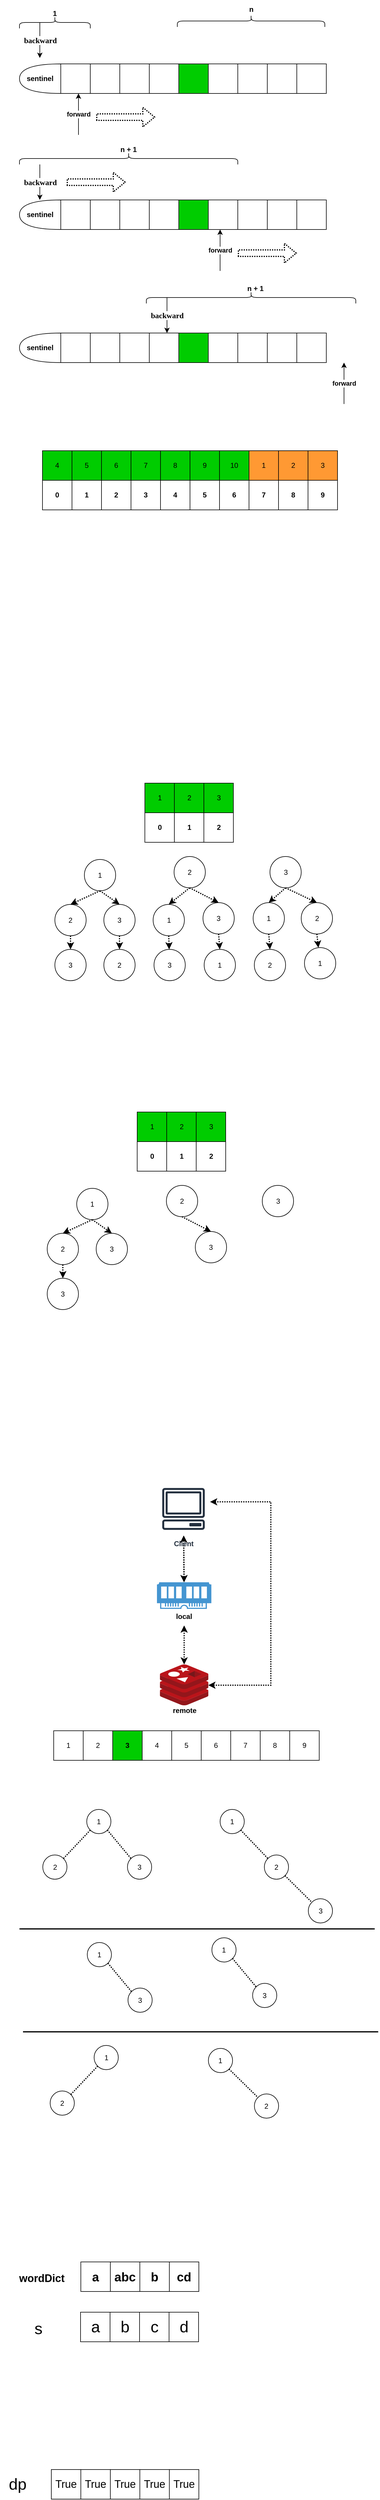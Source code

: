 <mxfile version="20.0.1" type="github">
  <diagram id="Dr74Nfa-2rwZNSHrZAWI" name="第 1 页">
    <mxGraphModel dx="1122" dy="1751" grid="0" gridSize="10" guides="1" tooltips="1" connect="1" arrows="1" fold="1" page="1" pageScale="1" pageWidth="827" pageHeight="1169" math="0" shadow="0">
      <root>
        <mxCell id="0" />
        <mxCell id="1" parent="0" />
        <mxCell id="zb1QjtV-zfv-W0wiVC0V-11" value="" style="group;fillColor=#00CC00;" vertex="1" connectable="0" parent="1">
          <mxGeometry x="150" y="465" width="450" height="50" as="geometry" />
        </mxCell>
        <mxCell id="zb1QjtV-zfv-W0wiVC0V-2" value="" style="whiteSpace=wrap;html=1;aspect=fixed;" vertex="1" parent="zb1QjtV-zfv-W0wiVC0V-11">
          <mxGeometry width="50" height="50" as="geometry" />
        </mxCell>
        <mxCell id="zb1QjtV-zfv-W0wiVC0V-3" value="" style="whiteSpace=wrap;html=1;aspect=fixed;" vertex="1" parent="zb1QjtV-zfv-W0wiVC0V-11">
          <mxGeometry x="50" width="50" height="50" as="geometry" />
        </mxCell>
        <mxCell id="zb1QjtV-zfv-W0wiVC0V-4" value="" style="whiteSpace=wrap;html=1;aspect=fixed;" vertex="1" parent="zb1QjtV-zfv-W0wiVC0V-11">
          <mxGeometry x="100" width="50" height="50" as="geometry" />
        </mxCell>
        <mxCell id="zb1QjtV-zfv-W0wiVC0V-5" value="" style="whiteSpace=wrap;html=1;aspect=fixed;" vertex="1" parent="zb1QjtV-zfv-W0wiVC0V-11">
          <mxGeometry x="150" width="50" height="50" as="geometry" />
        </mxCell>
        <mxCell id="zb1QjtV-zfv-W0wiVC0V-6" value="" style="whiteSpace=wrap;html=1;aspect=fixed;fillColor=#00CC00;" vertex="1" parent="zb1QjtV-zfv-W0wiVC0V-11">
          <mxGeometry x="200" width="50" height="50" as="geometry" />
        </mxCell>
        <mxCell id="zb1QjtV-zfv-W0wiVC0V-7" value="" style="whiteSpace=wrap;html=1;aspect=fixed;" vertex="1" parent="zb1QjtV-zfv-W0wiVC0V-11">
          <mxGeometry x="250" width="50" height="50" as="geometry" />
        </mxCell>
        <mxCell id="zb1QjtV-zfv-W0wiVC0V-8" value="" style="whiteSpace=wrap;html=1;aspect=fixed;" vertex="1" parent="zb1QjtV-zfv-W0wiVC0V-11">
          <mxGeometry x="300" width="50" height="50" as="geometry" />
        </mxCell>
        <mxCell id="zb1QjtV-zfv-W0wiVC0V-9" value="" style="whiteSpace=wrap;html=1;aspect=fixed;" vertex="1" parent="zb1QjtV-zfv-W0wiVC0V-11">
          <mxGeometry x="350" width="50" height="50" as="geometry" />
        </mxCell>
        <mxCell id="zb1QjtV-zfv-W0wiVC0V-10" value="" style="whiteSpace=wrap;html=1;aspect=fixed;" vertex="1" parent="zb1QjtV-zfv-W0wiVC0V-11">
          <mxGeometry x="400" width="50" height="50" as="geometry" />
        </mxCell>
        <mxCell id="zb1QjtV-zfv-W0wiVC0V-12" value="&lt;span style=&quot;&quot;&gt;sentinel&lt;/span&gt;" style="shape=or;whiteSpace=wrap;html=1;direction=west;fontStyle=1" vertex="1" parent="1">
          <mxGeometry x="80" y="465" width="70" height="50" as="geometry" />
        </mxCell>
        <mxCell id="zb1QjtV-zfv-W0wiVC0V-13" value="&lt;span style=&quot;font-family: &amp;quot;Microsoft YaHei&amp;quot;; font-size: 13px; text-align: start;&quot;&gt;backward&lt;/span&gt;" style="endArrow=classic;html=1;rounded=0;fontStyle=1" edge="1" parent="1">
          <mxGeometry width="50" height="50" relative="1" as="geometry">
            <mxPoint x="330" y="405" as="sourcePoint" />
            <mxPoint x="330" y="465" as="targetPoint" />
          </mxGeometry>
        </mxCell>
        <mxCell id="zb1QjtV-zfv-W0wiVC0V-14" value="forward" style="endArrow=classic;html=1;rounded=0;fontStyle=1" edge="1" parent="1">
          <mxGeometry width="50" height="50" relative="1" as="geometry">
            <mxPoint x="630" y="585" as="sourcePoint" />
            <mxPoint x="630" y="515" as="targetPoint" />
            <Array as="points">
              <mxPoint x="630" y="545" />
            </Array>
          </mxGeometry>
        </mxCell>
        <mxCell id="zb1QjtV-zfv-W0wiVC0V-16" value="" style="group;fillColor=#00CC00;" vertex="1" connectable="0" parent="1">
          <mxGeometry x="150" y="10" width="450" height="50" as="geometry" />
        </mxCell>
        <mxCell id="zb1QjtV-zfv-W0wiVC0V-17" value="" style="whiteSpace=wrap;html=1;aspect=fixed;" vertex="1" parent="zb1QjtV-zfv-W0wiVC0V-16">
          <mxGeometry width="50" height="50" as="geometry" />
        </mxCell>
        <mxCell id="zb1QjtV-zfv-W0wiVC0V-18" value="" style="whiteSpace=wrap;html=1;aspect=fixed;" vertex="1" parent="zb1QjtV-zfv-W0wiVC0V-16">
          <mxGeometry x="50" width="50" height="50" as="geometry" />
        </mxCell>
        <mxCell id="zb1QjtV-zfv-W0wiVC0V-19" value="" style="whiteSpace=wrap;html=1;aspect=fixed;" vertex="1" parent="zb1QjtV-zfv-W0wiVC0V-16">
          <mxGeometry x="100" width="50" height="50" as="geometry" />
        </mxCell>
        <mxCell id="zb1QjtV-zfv-W0wiVC0V-20" value="" style="whiteSpace=wrap;html=1;aspect=fixed;" vertex="1" parent="zb1QjtV-zfv-W0wiVC0V-16">
          <mxGeometry x="150" width="50" height="50" as="geometry" />
        </mxCell>
        <mxCell id="zb1QjtV-zfv-W0wiVC0V-21" value="" style="whiteSpace=wrap;html=1;aspect=fixed;fillColor=#00CC00;" vertex="1" parent="zb1QjtV-zfv-W0wiVC0V-16">
          <mxGeometry x="200" width="50" height="50" as="geometry" />
        </mxCell>
        <mxCell id="zb1QjtV-zfv-W0wiVC0V-22" value="" style="whiteSpace=wrap;html=1;aspect=fixed;" vertex="1" parent="zb1QjtV-zfv-W0wiVC0V-16">
          <mxGeometry x="250" width="50" height="50" as="geometry" />
        </mxCell>
        <mxCell id="zb1QjtV-zfv-W0wiVC0V-23" value="" style="whiteSpace=wrap;html=1;aspect=fixed;" vertex="1" parent="zb1QjtV-zfv-W0wiVC0V-16">
          <mxGeometry x="300" width="50" height="50" as="geometry" />
        </mxCell>
        <mxCell id="zb1QjtV-zfv-W0wiVC0V-24" value="" style="whiteSpace=wrap;html=1;aspect=fixed;" vertex="1" parent="zb1QjtV-zfv-W0wiVC0V-16">
          <mxGeometry x="350" width="50" height="50" as="geometry" />
        </mxCell>
        <mxCell id="zb1QjtV-zfv-W0wiVC0V-25" value="" style="whiteSpace=wrap;html=1;aspect=fixed;" vertex="1" parent="zb1QjtV-zfv-W0wiVC0V-16">
          <mxGeometry x="400" width="50" height="50" as="geometry" />
        </mxCell>
        <mxCell id="zb1QjtV-zfv-W0wiVC0V-26" value="sentinel" style="shape=or;whiteSpace=wrap;html=1;direction=west;fontStyle=1" vertex="1" parent="1">
          <mxGeometry x="80" y="10" width="70" height="50" as="geometry" />
        </mxCell>
        <mxCell id="zb1QjtV-zfv-W0wiVC0V-27" value="&lt;span style=&quot;font-family: &amp;quot;Microsoft YaHei&amp;quot;; font-size: 13px; text-align: start;&quot;&gt;backward&lt;/span&gt;" style="endArrow=classic;html=1;rounded=0;fontStyle=1" edge="1" parent="1">
          <mxGeometry width="50" height="50" relative="1" as="geometry">
            <mxPoint x="114.5" y="-60" as="sourcePoint" />
            <mxPoint x="114.5" as="targetPoint" />
          </mxGeometry>
        </mxCell>
        <mxCell id="zb1QjtV-zfv-W0wiVC0V-28" value="forward" style="endArrow=classic;html=1;rounded=0;fontStyle=1" edge="1" parent="1">
          <mxGeometry width="50" height="50" relative="1" as="geometry">
            <mxPoint x="180" y="130" as="sourcePoint" />
            <mxPoint x="180" y="60" as="targetPoint" />
            <Array as="points">
              <mxPoint x="180" y="90" />
            </Array>
          </mxGeometry>
        </mxCell>
        <mxCell id="zb1QjtV-zfv-W0wiVC0V-29" value="" style="group;fillColor=#00CC00;" vertex="1" connectable="0" parent="1">
          <mxGeometry x="150" y="240" width="450" height="50" as="geometry" />
        </mxCell>
        <mxCell id="zb1QjtV-zfv-W0wiVC0V-30" value="" style="whiteSpace=wrap;html=1;aspect=fixed;" vertex="1" parent="zb1QjtV-zfv-W0wiVC0V-29">
          <mxGeometry width="50" height="50" as="geometry" />
        </mxCell>
        <mxCell id="zb1QjtV-zfv-W0wiVC0V-31" value="" style="whiteSpace=wrap;html=1;aspect=fixed;" vertex="1" parent="zb1QjtV-zfv-W0wiVC0V-29">
          <mxGeometry x="50" width="50" height="50" as="geometry" />
        </mxCell>
        <mxCell id="zb1QjtV-zfv-W0wiVC0V-32" value="" style="whiteSpace=wrap;html=1;aspect=fixed;" vertex="1" parent="zb1QjtV-zfv-W0wiVC0V-29">
          <mxGeometry x="100" width="50" height="50" as="geometry" />
        </mxCell>
        <mxCell id="zb1QjtV-zfv-W0wiVC0V-33" value="" style="whiteSpace=wrap;html=1;aspect=fixed;" vertex="1" parent="zb1QjtV-zfv-W0wiVC0V-29">
          <mxGeometry x="150" width="50" height="50" as="geometry" />
        </mxCell>
        <mxCell id="zb1QjtV-zfv-W0wiVC0V-34" value="" style="whiteSpace=wrap;html=1;aspect=fixed;fillColor=#00CC00;" vertex="1" parent="zb1QjtV-zfv-W0wiVC0V-29">
          <mxGeometry x="200" width="50" height="50" as="geometry" />
        </mxCell>
        <mxCell id="zb1QjtV-zfv-W0wiVC0V-35" value="" style="whiteSpace=wrap;html=1;aspect=fixed;" vertex="1" parent="zb1QjtV-zfv-W0wiVC0V-29">
          <mxGeometry x="250" width="50" height="50" as="geometry" />
        </mxCell>
        <mxCell id="zb1QjtV-zfv-W0wiVC0V-36" value="" style="whiteSpace=wrap;html=1;aspect=fixed;" vertex="1" parent="zb1QjtV-zfv-W0wiVC0V-29">
          <mxGeometry x="300" width="50" height="50" as="geometry" />
        </mxCell>
        <mxCell id="zb1QjtV-zfv-W0wiVC0V-37" value="" style="whiteSpace=wrap;html=1;aspect=fixed;" vertex="1" parent="zb1QjtV-zfv-W0wiVC0V-29">
          <mxGeometry x="350" width="50" height="50" as="geometry" />
        </mxCell>
        <mxCell id="zb1QjtV-zfv-W0wiVC0V-38" value="" style="whiteSpace=wrap;html=1;aspect=fixed;" vertex="1" parent="zb1QjtV-zfv-W0wiVC0V-29">
          <mxGeometry x="400" width="50" height="50" as="geometry" />
        </mxCell>
        <mxCell id="zb1QjtV-zfv-W0wiVC0V-39" value="&lt;span style=&quot;&quot;&gt;sentinel&lt;/span&gt;" style="shape=or;whiteSpace=wrap;html=1;direction=west;fontStyle=1" vertex="1" parent="1">
          <mxGeometry x="80" y="240" width="70" height="50" as="geometry" />
        </mxCell>
        <mxCell id="zb1QjtV-zfv-W0wiVC0V-40" value="&lt;span style=&quot;font-family: &amp;quot;Microsoft YaHei&amp;quot;; font-size: 13px; text-align: start;&quot;&gt;backward&lt;/span&gt;" style="endArrow=classic;html=1;rounded=0;fontStyle=1" edge="1" parent="1">
          <mxGeometry width="50" height="50" relative="1" as="geometry">
            <mxPoint x="114.5" y="180" as="sourcePoint" />
            <mxPoint x="114.5" y="240" as="targetPoint" />
          </mxGeometry>
        </mxCell>
        <mxCell id="zb1QjtV-zfv-W0wiVC0V-41" value="forward" style="endArrow=classic;html=1;rounded=0;fontStyle=1" edge="1" parent="1">
          <mxGeometry width="50" height="50" relative="1" as="geometry">
            <mxPoint x="420" y="360" as="sourcePoint" />
            <mxPoint x="420" y="290" as="targetPoint" />
            <Array as="points">
              <mxPoint x="420" y="320" />
            </Array>
          </mxGeometry>
        </mxCell>
        <mxCell id="zb1QjtV-zfv-W0wiVC0V-42" value="" style="shape=curlyBracket;whiteSpace=wrap;html=1;rounded=1;fillColor=#00CC00;direction=south;" vertex="1" parent="1">
          <mxGeometry x="80" y="160" width="370" height="20" as="geometry" />
        </mxCell>
        <mxCell id="zb1QjtV-zfv-W0wiVC0V-43" value="n + 1" style="text;html=1;strokeColor=none;fillColor=none;align=center;verticalAlign=middle;whiteSpace=wrap;rounded=0;fontStyle=1" vertex="1" parent="1">
          <mxGeometry x="235" y="140" width="60" height="30" as="geometry" />
        </mxCell>
        <mxCell id="zb1QjtV-zfv-W0wiVC0V-44" value="" style="shape=curlyBracket;whiteSpace=wrap;html=1;rounded=1;fillColor=#00CC00;direction=south;" vertex="1" parent="1">
          <mxGeometry x="80" y="-70" width="120" height="20" as="geometry" />
        </mxCell>
        <mxCell id="zb1QjtV-zfv-W0wiVC0V-45" value="1" style="text;html=1;strokeColor=none;fillColor=none;align=center;verticalAlign=middle;whiteSpace=wrap;rounded=0;fontStyle=1" vertex="1" parent="1">
          <mxGeometry x="110" y="-90" width="60" height="30" as="geometry" />
        </mxCell>
        <mxCell id="zb1QjtV-zfv-W0wiVC0V-46" value="" style="shape=curlyBracket;whiteSpace=wrap;html=1;rounded=1;fillColor=#00CC00;direction=south;" vertex="1" parent="1">
          <mxGeometry x="347.5" y="-72.5" width="250" height="20" as="geometry" />
        </mxCell>
        <mxCell id="zb1QjtV-zfv-W0wiVC0V-47" value="n" style="text;html=1;strokeColor=none;fillColor=none;align=center;verticalAlign=middle;whiteSpace=wrap;rounded=0;fontStyle=1" vertex="1" parent="1">
          <mxGeometry x="442.5" y="-97.5" width="60" height="30" as="geometry" />
        </mxCell>
        <mxCell id="zb1QjtV-zfv-W0wiVC0V-48" value="" style="shape=curlyBracket;whiteSpace=wrap;html=1;rounded=1;fillColor=#00CC00;direction=south;" vertex="1" parent="1">
          <mxGeometry x="295" y="395" width="355" height="20" as="geometry" />
        </mxCell>
        <mxCell id="zb1QjtV-zfv-W0wiVC0V-49" value="n + 1" style="text;html=1;strokeColor=none;fillColor=none;align=center;verticalAlign=middle;whiteSpace=wrap;rounded=0;fontStyle=1" vertex="1" parent="1">
          <mxGeometry x="450" y="375" width="60" height="30" as="geometry" />
        </mxCell>
        <mxCell id="zb1QjtV-zfv-W0wiVC0V-53" value="" style="shape=flexArrow;endArrow=classic;html=1;rounded=0;dashed=1;dashPattern=1 1;fontStyle=1;strokeWidth=2;" edge="1" parent="1">
          <mxGeometry width="50" height="50" relative="1" as="geometry">
            <mxPoint x="210" y="100" as="sourcePoint" />
            <mxPoint x="310" y="100" as="targetPoint" />
          </mxGeometry>
        </mxCell>
        <mxCell id="zb1QjtV-zfv-W0wiVC0V-54" value="" style="shape=flexArrow;endArrow=classic;html=1;rounded=0;dashed=1;dashPattern=1 1;fontStyle=1;strokeWidth=2;" edge="1" parent="1">
          <mxGeometry width="50" height="50" relative="1" as="geometry">
            <mxPoint x="450" y="330" as="sourcePoint" />
            <mxPoint x="550" y="330" as="targetPoint" />
          </mxGeometry>
        </mxCell>
        <mxCell id="zb1QjtV-zfv-W0wiVC0V-55" value="" style="shape=flexArrow;endArrow=classic;html=1;rounded=0;dashed=1;dashPattern=1 1;fontStyle=1;strokeWidth=2;" edge="1" parent="1">
          <mxGeometry width="50" height="50" relative="1" as="geometry">
            <mxPoint x="160" y="210" as="sourcePoint" />
            <mxPoint x="260" y="210" as="targetPoint" />
          </mxGeometry>
        </mxCell>
        <mxCell id="zb1QjtV-zfv-W0wiVC0V-56" value="" style="group" vertex="1" connectable="0" parent="1">
          <mxGeometry x="119" y="664" width="450" height="50" as="geometry" />
        </mxCell>
        <mxCell id="zb1QjtV-zfv-W0wiVC0V-57" value="4" style="whiteSpace=wrap;html=1;aspect=fixed;fillColor=#00CC00;" vertex="1" parent="zb1QjtV-zfv-W0wiVC0V-56">
          <mxGeometry width="50" height="50" as="geometry" />
        </mxCell>
        <mxCell id="zb1QjtV-zfv-W0wiVC0V-58" value="5" style="whiteSpace=wrap;html=1;aspect=fixed;fillColor=#00CC00;" vertex="1" parent="zb1QjtV-zfv-W0wiVC0V-56">
          <mxGeometry x="50" width="50" height="50" as="geometry" />
        </mxCell>
        <mxCell id="zb1QjtV-zfv-W0wiVC0V-59" value="6" style="whiteSpace=wrap;html=1;aspect=fixed;fillColor=#00CC00;" vertex="1" parent="zb1QjtV-zfv-W0wiVC0V-56">
          <mxGeometry x="100" width="50" height="50" as="geometry" />
        </mxCell>
        <mxCell id="zb1QjtV-zfv-W0wiVC0V-60" value="7" style="whiteSpace=wrap;html=1;aspect=fixed;fillColor=#00CC00;" vertex="1" parent="zb1QjtV-zfv-W0wiVC0V-56">
          <mxGeometry x="150" width="50" height="50" as="geometry" />
        </mxCell>
        <mxCell id="zb1QjtV-zfv-W0wiVC0V-61" value="8" style="whiteSpace=wrap;html=1;aspect=fixed;fillColor=#00CC00;" vertex="1" parent="zb1QjtV-zfv-W0wiVC0V-56">
          <mxGeometry x="200" width="50" height="50" as="geometry" />
        </mxCell>
        <mxCell id="zb1QjtV-zfv-W0wiVC0V-62" value="9" style="whiteSpace=wrap;html=1;aspect=fixed;fillColor=#00CC00;" vertex="1" parent="zb1QjtV-zfv-W0wiVC0V-56">
          <mxGeometry x="250" width="50" height="50" as="geometry" />
        </mxCell>
        <mxCell id="zb1QjtV-zfv-W0wiVC0V-63" value="10" style="whiteSpace=wrap;html=1;aspect=fixed;fillColor=#00CC00;" vertex="1" parent="zb1QjtV-zfv-W0wiVC0V-56">
          <mxGeometry x="300" width="50" height="50" as="geometry" />
        </mxCell>
        <mxCell id="zb1QjtV-zfv-W0wiVC0V-64" value="1" style="whiteSpace=wrap;html=1;aspect=fixed;fillColor=#FF9933;" vertex="1" parent="zb1QjtV-zfv-W0wiVC0V-56">
          <mxGeometry x="350" width="50" height="50" as="geometry" />
        </mxCell>
        <mxCell id="zb1QjtV-zfv-W0wiVC0V-65" value="2" style="whiteSpace=wrap;html=1;aspect=fixed;fillColor=#FF9933;" vertex="1" parent="zb1QjtV-zfv-W0wiVC0V-56">
          <mxGeometry x="400" width="50" height="50" as="geometry" />
        </mxCell>
        <mxCell id="zb1QjtV-zfv-W0wiVC0V-66" value="0" style="group;fontStyle=1" vertex="1" connectable="0" parent="1">
          <mxGeometry x="119" y="714" width="450" height="50" as="geometry" />
        </mxCell>
        <mxCell id="zb1QjtV-zfv-W0wiVC0V-67" value="0" style="whiteSpace=wrap;html=1;aspect=fixed;fontStyle=1" vertex="1" parent="zb1QjtV-zfv-W0wiVC0V-66">
          <mxGeometry width="50" height="50" as="geometry" />
        </mxCell>
        <mxCell id="zb1QjtV-zfv-W0wiVC0V-68" value="1" style="whiteSpace=wrap;html=1;aspect=fixed;fontStyle=1" vertex="1" parent="zb1QjtV-zfv-W0wiVC0V-66">
          <mxGeometry x="50" width="50" height="50" as="geometry" />
        </mxCell>
        <mxCell id="zb1QjtV-zfv-W0wiVC0V-69" value="2" style="whiteSpace=wrap;html=1;aspect=fixed;fontStyle=1" vertex="1" parent="zb1QjtV-zfv-W0wiVC0V-66">
          <mxGeometry x="100" width="50" height="50" as="geometry" />
        </mxCell>
        <mxCell id="zb1QjtV-zfv-W0wiVC0V-70" value="3" style="whiteSpace=wrap;html=1;aspect=fixed;fontStyle=1" vertex="1" parent="zb1QjtV-zfv-W0wiVC0V-66">
          <mxGeometry x="150" width="50" height="50" as="geometry" />
        </mxCell>
        <mxCell id="zb1QjtV-zfv-W0wiVC0V-71" value="4" style="whiteSpace=wrap;html=1;aspect=fixed;fontStyle=1" vertex="1" parent="zb1QjtV-zfv-W0wiVC0V-66">
          <mxGeometry x="200" width="50" height="50" as="geometry" />
        </mxCell>
        <mxCell id="zb1QjtV-zfv-W0wiVC0V-72" value="5" style="whiteSpace=wrap;html=1;aspect=fixed;fontStyle=1" vertex="1" parent="zb1QjtV-zfv-W0wiVC0V-66">
          <mxGeometry x="250" width="50" height="50" as="geometry" />
        </mxCell>
        <mxCell id="zb1QjtV-zfv-W0wiVC0V-73" value="6" style="whiteSpace=wrap;html=1;aspect=fixed;fontStyle=1" vertex="1" parent="zb1QjtV-zfv-W0wiVC0V-66">
          <mxGeometry x="300" width="50" height="50" as="geometry" />
        </mxCell>
        <mxCell id="zb1QjtV-zfv-W0wiVC0V-74" value="7" style="whiteSpace=wrap;html=1;aspect=fixed;fontStyle=1" vertex="1" parent="zb1QjtV-zfv-W0wiVC0V-66">
          <mxGeometry x="350" width="50" height="50" as="geometry" />
        </mxCell>
        <mxCell id="zb1QjtV-zfv-W0wiVC0V-75" value="8" style="whiteSpace=wrap;html=1;aspect=fixed;fontStyle=1" vertex="1" parent="zb1QjtV-zfv-W0wiVC0V-66">
          <mxGeometry x="400" width="50" height="50" as="geometry" />
        </mxCell>
        <mxCell id="zb1QjtV-zfv-W0wiVC0V-86" value="3" style="whiteSpace=wrap;html=1;aspect=fixed;fillColor=#FF9933;" vertex="1" parent="1">
          <mxGeometry x="569" y="664" width="50" height="50" as="geometry" />
        </mxCell>
        <mxCell id="zb1QjtV-zfv-W0wiVC0V-87" value="9" style="whiteSpace=wrap;html=1;aspect=fixed;fontStyle=1" vertex="1" parent="1">
          <mxGeometry x="569" y="714" width="50" height="50" as="geometry" />
        </mxCell>
        <mxCell id="zb1QjtV-zfv-W0wiVC0V-88" value="1" style="whiteSpace=wrap;html=1;aspect=fixed;fillColor=#00CC00;" vertex="1" parent="1">
          <mxGeometry x="292.5" y="1226" width="50" height="50" as="geometry" />
        </mxCell>
        <mxCell id="zb1QjtV-zfv-W0wiVC0V-89" value="2" style="whiteSpace=wrap;html=1;aspect=fixed;fillColor=#00CC00;" vertex="1" parent="1">
          <mxGeometry x="342.5" y="1226" width="50" height="50" as="geometry" />
        </mxCell>
        <mxCell id="zb1QjtV-zfv-W0wiVC0V-90" value="3" style="whiteSpace=wrap;html=1;aspect=fixed;fillColor=#00CC00;" vertex="1" parent="1">
          <mxGeometry x="392.5" y="1226" width="50" height="50" as="geometry" />
        </mxCell>
        <mxCell id="zb1QjtV-zfv-W0wiVC0V-91" value="0" style="whiteSpace=wrap;html=1;aspect=fixed;fontStyle=1" vertex="1" parent="1">
          <mxGeometry x="292.5" y="1276" width="50" height="50" as="geometry" />
        </mxCell>
        <mxCell id="zb1QjtV-zfv-W0wiVC0V-92" value="1" style="whiteSpace=wrap;html=1;aspect=fixed;fontStyle=1" vertex="1" parent="1">
          <mxGeometry x="342.5" y="1276" width="50" height="50" as="geometry" />
        </mxCell>
        <mxCell id="zb1QjtV-zfv-W0wiVC0V-93" value="2" style="whiteSpace=wrap;html=1;aspect=fixed;fontStyle=1" vertex="1" parent="1">
          <mxGeometry x="392.5" y="1276" width="50" height="50" as="geometry" />
        </mxCell>
        <mxCell id="zb1QjtV-zfv-W0wiVC0V-110" style="rounded=0;orthogonalLoop=1;jettySize=auto;html=1;exitX=0.5;exitY=1;exitDx=0;exitDy=0;entryX=0.5;entryY=0;entryDx=0;entryDy=0;dashed=1;dashPattern=1 1;strokeWidth=2;" edge="1" parent="1" source="zb1QjtV-zfv-W0wiVC0V-94" target="zb1QjtV-zfv-W0wiVC0V-97">
          <mxGeometry relative="1" as="geometry" />
        </mxCell>
        <mxCell id="zb1QjtV-zfv-W0wiVC0V-111" style="edgeStyle=none;rounded=0;orthogonalLoop=1;jettySize=auto;html=1;exitX=0.5;exitY=1;exitDx=0;exitDy=0;entryX=0.5;entryY=0;entryDx=0;entryDy=0;dashed=1;dashPattern=1 1;strokeWidth=2;" edge="1" parent="1" source="zb1QjtV-zfv-W0wiVC0V-94" target="zb1QjtV-zfv-W0wiVC0V-98">
          <mxGeometry relative="1" as="geometry" />
        </mxCell>
        <mxCell id="zb1QjtV-zfv-W0wiVC0V-94" value="1" style="ellipse;whiteSpace=wrap;html=1;aspect=fixed;fillColor=none;" vertex="1" parent="1">
          <mxGeometry x="190" y="1355" width="53" height="53" as="geometry" />
        </mxCell>
        <mxCell id="zb1QjtV-zfv-W0wiVC0V-114" style="edgeStyle=none;rounded=0;orthogonalLoop=1;jettySize=auto;html=1;exitX=0.5;exitY=1;exitDx=0;exitDy=0;entryX=0.5;entryY=0;entryDx=0;entryDy=0;dashed=1;dashPattern=1 1;strokeWidth=2;" edge="1" parent="1" source="zb1QjtV-zfv-W0wiVC0V-95" target="zb1QjtV-zfv-W0wiVC0V-99">
          <mxGeometry relative="1" as="geometry" />
        </mxCell>
        <mxCell id="zb1QjtV-zfv-W0wiVC0V-115" style="edgeStyle=none;rounded=0;orthogonalLoop=1;jettySize=auto;html=1;exitX=0.5;exitY=1;exitDx=0;exitDy=0;entryX=0.5;entryY=0;entryDx=0;entryDy=0;dashed=1;dashPattern=1 1;strokeWidth=2;" edge="1" parent="1" source="zb1QjtV-zfv-W0wiVC0V-95" target="zb1QjtV-zfv-W0wiVC0V-100">
          <mxGeometry relative="1" as="geometry" />
        </mxCell>
        <mxCell id="zb1QjtV-zfv-W0wiVC0V-95" value="2" style="ellipse;whiteSpace=wrap;html=1;aspect=fixed;fillColor=none;" vertex="1" parent="1">
          <mxGeometry x="342" y="1350" width="53" height="53" as="geometry" />
        </mxCell>
        <mxCell id="zb1QjtV-zfv-W0wiVC0V-118" style="edgeStyle=none;rounded=0;orthogonalLoop=1;jettySize=auto;html=1;exitX=0.5;exitY=1;exitDx=0;exitDy=0;entryX=0.5;entryY=0;entryDx=0;entryDy=0;dashed=1;dashPattern=1 1;strokeWidth=2;" edge="1" parent="1" source="zb1QjtV-zfv-W0wiVC0V-96" target="zb1QjtV-zfv-W0wiVC0V-101">
          <mxGeometry relative="1" as="geometry" />
        </mxCell>
        <mxCell id="zb1QjtV-zfv-W0wiVC0V-119" style="edgeStyle=none;rounded=0;orthogonalLoop=1;jettySize=auto;html=1;exitX=0.5;exitY=1;exitDx=0;exitDy=0;entryX=0.5;entryY=0;entryDx=0;entryDy=0;dashed=1;dashPattern=1 1;strokeWidth=2;" edge="1" parent="1" source="zb1QjtV-zfv-W0wiVC0V-96" target="zb1QjtV-zfv-W0wiVC0V-102">
          <mxGeometry relative="1" as="geometry" />
        </mxCell>
        <mxCell id="zb1QjtV-zfv-W0wiVC0V-96" value="3" style="ellipse;whiteSpace=wrap;html=1;aspect=fixed;fillColor=none;" vertex="1" parent="1">
          <mxGeometry x="504.5" y="1350" width="53" height="53" as="geometry" />
        </mxCell>
        <mxCell id="zb1QjtV-zfv-W0wiVC0V-112" style="edgeStyle=none;rounded=0;orthogonalLoop=1;jettySize=auto;html=1;exitX=0.5;exitY=1;exitDx=0;exitDy=0;entryX=0.5;entryY=0;entryDx=0;entryDy=0;dashed=1;dashPattern=1 1;strokeWidth=2;" edge="1" parent="1" source="zb1QjtV-zfv-W0wiVC0V-97" target="zb1QjtV-zfv-W0wiVC0V-103">
          <mxGeometry relative="1" as="geometry" />
        </mxCell>
        <mxCell id="zb1QjtV-zfv-W0wiVC0V-97" value="2" style="ellipse;whiteSpace=wrap;html=1;aspect=fixed;fillColor=none;" vertex="1" parent="1">
          <mxGeometry x="140" y="1431" width="53" height="53" as="geometry" />
        </mxCell>
        <mxCell id="zb1QjtV-zfv-W0wiVC0V-113" style="edgeStyle=none;rounded=0;orthogonalLoop=1;jettySize=auto;html=1;exitX=0.5;exitY=1;exitDx=0;exitDy=0;entryX=0.5;entryY=0;entryDx=0;entryDy=0;dashed=1;dashPattern=1 1;strokeWidth=2;" edge="1" parent="1" source="zb1QjtV-zfv-W0wiVC0V-98" target="zb1QjtV-zfv-W0wiVC0V-104">
          <mxGeometry relative="1" as="geometry" />
        </mxCell>
        <mxCell id="zb1QjtV-zfv-W0wiVC0V-98" value="3" style="ellipse;whiteSpace=wrap;html=1;aspect=fixed;fillColor=none;" vertex="1" parent="1">
          <mxGeometry x="223" y="1431" width="53" height="53" as="geometry" />
        </mxCell>
        <mxCell id="zb1QjtV-zfv-W0wiVC0V-116" style="edgeStyle=none;rounded=0;orthogonalLoop=1;jettySize=auto;html=1;exitX=0.5;exitY=1;exitDx=0;exitDy=0;dashed=1;dashPattern=1 1;strokeWidth=2;" edge="1" parent="1" source="zb1QjtV-zfv-W0wiVC0V-99" target="zb1QjtV-zfv-W0wiVC0V-105">
          <mxGeometry relative="1" as="geometry" />
        </mxCell>
        <mxCell id="zb1QjtV-zfv-W0wiVC0V-99" value="1" style="ellipse;whiteSpace=wrap;html=1;aspect=fixed;fillColor=none;" vertex="1" parent="1">
          <mxGeometry x="306.5" y="1431" width="53" height="53" as="geometry" />
        </mxCell>
        <mxCell id="zb1QjtV-zfv-W0wiVC0V-117" style="edgeStyle=none;rounded=0;orthogonalLoop=1;jettySize=auto;html=1;exitX=0.5;exitY=1;exitDx=0;exitDy=0;entryX=0.5;entryY=0;entryDx=0;entryDy=0;dashed=1;dashPattern=1 1;strokeWidth=2;" edge="1" parent="1" source="zb1QjtV-zfv-W0wiVC0V-100" target="zb1QjtV-zfv-W0wiVC0V-106">
          <mxGeometry relative="1" as="geometry" />
        </mxCell>
        <mxCell id="zb1QjtV-zfv-W0wiVC0V-100" value="3" style="ellipse;whiteSpace=wrap;html=1;aspect=fixed;fillColor=none;" vertex="1" parent="1">
          <mxGeometry x="391" y="1428" width="53" height="53" as="geometry" />
        </mxCell>
        <mxCell id="zb1QjtV-zfv-W0wiVC0V-120" style="edgeStyle=none;rounded=0;orthogonalLoop=1;jettySize=auto;html=1;exitX=0.5;exitY=1;exitDx=0;exitDy=0;entryX=0.5;entryY=0;entryDx=0;entryDy=0;dashed=1;dashPattern=1 1;strokeWidth=2;" edge="1" parent="1" source="zb1QjtV-zfv-W0wiVC0V-101" target="zb1QjtV-zfv-W0wiVC0V-107">
          <mxGeometry relative="1" as="geometry" />
        </mxCell>
        <mxCell id="zb1QjtV-zfv-W0wiVC0V-101" value="1" style="ellipse;whiteSpace=wrap;html=1;aspect=fixed;fillColor=none;" vertex="1" parent="1">
          <mxGeometry x="476" y="1428" width="53" height="53" as="geometry" />
        </mxCell>
        <mxCell id="zb1QjtV-zfv-W0wiVC0V-121" style="edgeStyle=none;rounded=0;orthogonalLoop=1;jettySize=auto;html=1;exitX=0.5;exitY=1;exitDx=0;exitDy=0;dashed=1;dashPattern=1 1;strokeWidth=2;" edge="1" parent="1" source="zb1QjtV-zfv-W0wiVC0V-102" target="zb1QjtV-zfv-W0wiVC0V-108">
          <mxGeometry relative="1" as="geometry" />
        </mxCell>
        <mxCell id="zb1QjtV-zfv-W0wiVC0V-102" value="2" style="ellipse;whiteSpace=wrap;html=1;aspect=fixed;fillColor=none;" vertex="1" parent="1">
          <mxGeometry x="557.5" y="1428" width="53" height="53" as="geometry" />
        </mxCell>
        <mxCell id="zb1QjtV-zfv-W0wiVC0V-103" value="3" style="ellipse;whiteSpace=wrap;html=1;aspect=fixed;fillColor=none;" vertex="1" parent="1">
          <mxGeometry x="140" y="1507" width="53" height="53" as="geometry" />
        </mxCell>
        <mxCell id="zb1QjtV-zfv-W0wiVC0V-104" value="2" style="ellipse;whiteSpace=wrap;html=1;aspect=fixed;fillColor=none;" vertex="1" parent="1">
          <mxGeometry x="223" y="1507" width="53" height="53" as="geometry" />
        </mxCell>
        <mxCell id="zb1QjtV-zfv-W0wiVC0V-105" value="3" style="ellipse;whiteSpace=wrap;html=1;aspect=fixed;fillColor=none;" vertex="1" parent="1">
          <mxGeometry x="308" y="1507" width="53" height="53" as="geometry" />
        </mxCell>
        <mxCell id="zb1QjtV-zfv-W0wiVC0V-106" value="1" style="ellipse;whiteSpace=wrap;html=1;aspect=fixed;fillColor=none;" vertex="1" parent="1">
          <mxGeometry x="393" y="1507" width="53" height="53" as="geometry" />
        </mxCell>
        <mxCell id="zb1QjtV-zfv-W0wiVC0V-107" value="2" style="ellipse;whiteSpace=wrap;html=1;aspect=fixed;fillColor=none;" vertex="1" parent="1">
          <mxGeometry x="478" y="1507" width="53" height="53" as="geometry" />
        </mxCell>
        <mxCell id="zb1QjtV-zfv-W0wiVC0V-108" value="1" style="ellipse;whiteSpace=wrap;html=1;aspect=fixed;fillColor=none;" vertex="1" parent="1">
          <mxGeometry x="563" y="1504" width="53" height="53" as="geometry" />
        </mxCell>
        <mxCell id="zb1QjtV-zfv-W0wiVC0V-122" value="1" style="whiteSpace=wrap;html=1;aspect=fixed;fillColor=#00CC00;" vertex="1" parent="1">
          <mxGeometry x="279.5" y="1782" width="50" height="50" as="geometry" />
        </mxCell>
        <mxCell id="zb1QjtV-zfv-W0wiVC0V-123" value="2" style="whiteSpace=wrap;html=1;aspect=fixed;fillColor=#00CC00;" vertex="1" parent="1">
          <mxGeometry x="329.5" y="1782" width="50" height="50" as="geometry" />
        </mxCell>
        <mxCell id="zb1QjtV-zfv-W0wiVC0V-124" value="3" style="whiteSpace=wrap;html=1;aspect=fixed;fillColor=#00CC00;" vertex="1" parent="1">
          <mxGeometry x="379.5" y="1782" width="50" height="50" as="geometry" />
        </mxCell>
        <mxCell id="zb1QjtV-zfv-W0wiVC0V-125" value="0" style="whiteSpace=wrap;html=1;aspect=fixed;fontStyle=1" vertex="1" parent="1">
          <mxGeometry x="279.5" y="1832" width="50" height="50" as="geometry" />
        </mxCell>
        <mxCell id="zb1QjtV-zfv-W0wiVC0V-126" value="1" style="whiteSpace=wrap;html=1;aspect=fixed;fontStyle=1" vertex="1" parent="1">
          <mxGeometry x="329.5" y="1832" width="50" height="50" as="geometry" />
        </mxCell>
        <mxCell id="zb1QjtV-zfv-W0wiVC0V-127" value="2" style="whiteSpace=wrap;html=1;aspect=fixed;fontStyle=1" vertex="1" parent="1">
          <mxGeometry x="379.5" y="1832" width="50" height="50" as="geometry" />
        </mxCell>
        <mxCell id="zb1QjtV-zfv-W0wiVC0V-128" style="rounded=0;orthogonalLoop=1;jettySize=auto;html=1;exitX=0.5;exitY=1;exitDx=0;exitDy=0;entryX=0.5;entryY=0;entryDx=0;entryDy=0;dashed=1;dashPattern=1 1;strokeWidth=2;" edge="1" parent="1" source="zb1QjtV-zfv-W0wiVC0V-130" target="zb1QjtV-zfv-W0wiVC0V-138">
          <mxGeometry relative="1" as="geometry" />
        </mxCell>
        <mxCell id="zb1QjtV-zfv-W0wiVC0V-129" style="edgeStyle=none;rounded=0;orthogonalLoop=1;jettySize=auto;html=1;exitX=0.5;exitY=1;exitDx=0;exitDy=0;entryX=0.5;entryY=0;entryDx=0;entryDy=0;dashed=1;dashPattern=1 1;strokeWidth=2;" edge="1" parent="1" source="zb1QjtV-zfv-W0wiVC0V-130" target="zb1QjtV-zfv-W0wiVC0V-140">
          <mxGeometry relative="1" as="geometry" />
        </mxCell>
        <mxCell id="zb1QjtV-zfv-W0wiVC0V-130" value="1" style="ellipse;whiteSpace=wrap;html=1;aspect=fixed;fillColor=none;" vertex="1" parent="1">
          <mxGeometry x="177" y="1911" width="53" height="53" as="geometry" />
        </mxCell>
        <mxCell id="zb1QjtV-zfv-W0wiVC0V-132" style="edgeStyle=none;rounded=0;orthogonalLoop=1;jettySize=auto;html=1;exitX=0.5;exitY=1;exitDx=0;exitDy=0;entryX=0.5;entryY=0;entryDx=0;entryDy=0;dashed=1;dashPattern=1 1;strokeWidth=2;" edge="1" parent="1" source="zb1QjtV-zfv-W0wiVC0V-133" target="zb1QjtV-zfv-W0wiVC0V-144">
          <mxGeometry relative="1" as="geometry" />
        </mxCell>
        <mxCell id="zb1QjtV-zfv-W0wiVC0V-133" value="2" style="ellipse;whiteSpace=wrap;html=1;aspect=fixed;fillColor=none;" vertex="1" parent="1">
          <mxGeometry x="329" y="1906" width="53" height="53" as="geometry" />
        </mxCell>
        <mxCell id="zb1QjtV-zfv-W0wiVC0V-136" value="3" style="ellipse;whiteSpace=wrap;html=1;aspect=fixed;fillColor=none;" vertex="1" parent="1">
          <mxGeometry x="491.5" y="1906" width="53" height="53" as="geometry" />
        </mxCell>
        <mxCell id="zb1QjtV-zfv-W0wiVC0V-137" style="edgeStyle=none;rounded=0;orthogonalLoop=1;jettySize=auto;html=1;exitX=0.5;exitY=1;exitDx=0;exitDy=0;entryX=0.5;entryY=0;entryDx=0;entryDy=0;dashed=1;dashPattern=1 1;strokeWidth=2;" edge="1" parent="1" source="zb1QjtV-zfv-W0wiVC0V-138" target="zb1QjtV-zfv-W0wiVC0V-149">
          <mxGeometry relative="1" as="geometry" />
        </mxCell>
        <mxCell id="zb1QjtV-zfv-W0wiVC0V-138" value="2" style="ellipse;whiteSpace=wrap;html=1;aspect=fixed;fillColor=none;" vertex="1" parent="1">
          <mxGeometry x="127" y="1987" width="53" height="53" as="geometry" />
        </mxCell>
        <mxCell id="zb1QjtV-zfv-W0wiVC0V-140" value="3" style="ellipse;whiteSpace=wrap;html=1;aspect=fixed;fillColor=none;" vertex="1" parent="1">
          <mxGeometry x="210" y="1987" width="53" height="53" as="geometry" />
        </mxCell>
        <mxCell id="zb1QjtV-zfv-W0wiVC0V-144" value="3" style="ellipse;whiteSpace=wrap;html=1;aspect=fixed;fillColor=none;" vertex="1" parent="1">
          <mxGeometry x="378" y="1984" width="53" height="53" as="geometry" />
        </mxCell>
        <mxCell id="zb1QjtV-zfv-W0wiVC0V-149" value="3" style="ellipse;whiteSpace=wrap;html=1;aspect=fixed;fillColor=none;" vertex="1" parent="1">
          <mxGeometry x="127" y="2063" width="53" height="53" as="geometry" />
        </mxCell>
        <mxCell id="zb1QjtV-zfv-W0wiVC0V-155" value="" style="sketch=0;aspect=fixed;html=1;points=[];align=center;image;fontSize=12;image=img/lib/mscae/Cache_Redis_Product.svg;fillColor=none;" vertex="1" parent="1">
          <mxGeometry x="318.02" y="2716" width="82.14" height="69" as="geometry" />
        </mxCell>
        <mxCell id="zb1QjtV-zfv-W0wiVC0V-159" style="edgeStyle=none;rounded=0;orthogonalLoop=1;jettySize=auto;html=1;dashed=1;dashPattern=1 1;strokeWidth=2;startArrow=classic;startFill=1;exitX=0.5;exitY=1;exitDx=0;exitDy=0;" edge="1" parent="1" source="zb1QjtV-zfv-W0wiVC0V-164" target="zb1QjtV-zfv-W0wiVC0V-155">
          <mxGeometry relative="1" as="geometry">
            <mxPoint x="357.09" y="2659" as="sourcePoint" />
          </mxGeometry>
        </mxCell>
        <mxCell id="zb1QjtV-zfv-W0wiVC0V-158" value="" style="pointerEvents=1;shadow=0;dashed=0;html=1;strokeColor=none;fillColor=#4495D1;labelPosition=center;verticalLabelPosition=bottom;verticalAlign=top;align=center;outlineConnect=0;shape=mxgraph.veeam.ram;" vertex="1" parent="1">
          <mxGeometry x="313.0" y="2577" width="92.19" height="45" as="geometry" />
        </mxCell>
        <mxCell id="zb1QjtV-zfv-W0wiVC0V-161" style="edgeStyle=none;rounded=0;orthogonalLoop=1;jettySize=auto;html=1;dashed=1;dashPattern=1 1;strokeWidth=2;startArrow=classic;startFill=1;" edge="1" parent="1" source="zb1QjtV-zfv-W0wiVC0V-163" target="zb1QjtV-zfv-W0wiVC0V-158">
          <mxGeometry relative="1" as="geometry">
            <mxPoint x="353.682" y="2519" as="sourcePoint" />
          </mxGeometry>
        </mxCell>
        <mxCell id="zb1QjtV-zfv-W0wiVC0V-167" value="" style="edgeStyle=none;rounded=0;orthogonalLoop=1;jettySize=auto;html=1;dashed=1;dashPattern=1 1;startArrow=classic;startFill=1;strokeWidth=2;" edge="1" parent="1" source="zb1QjtV-zfv-W0wiVC0V-163" target="zb1QjtV-zfv-W0wiVC0V-158">
          <mxGeometry relative="1" as="geometry" />
        </mxCell>
        <mxCell id="zb1QjtV-zfv-W0wiVC0V-168" style="edgeStyle=orthogonalEdgeStyle;rounded=0;orthogonalLoop=1;jettySize=auto;html=1;entryX=0.998;entryY=0.507;entryDx=0;entryDy=0;entryPerimeter=0;dashed=1;dashPattern=1 1;startArrow=classic;startFill=1;strokeWidth=2;" edge="1" parent="1" source="zb1QjtV-zfv-W0wiVC0V-163" target="zb1QjtV-zfv-W0wiVC0V-155">
          <mxGeometry relative="1" as="geometry">
            <Array as="points">
              <mxPoint x="506" y="2441" />
              <mxPoint x="506" y="2751" />
            </Array>
          </mxGeometry>
        </mxCell>
        <mxCell id="zb1QjtV-zfv-W0wiVC0V-163" value="&lt;b&gt;Client&lt;/b&gt;" style="sketch=0;outlineConnect=0;fontColor=#232F3E;gradientColor=none;strokeColor=#232F3E;fillColor=#ffffff;dashed=0;verticalLabelPosition=bottom;verticalAlign=top;align=center;html=1;fontSize=12;fontStyle=0;aspect=fixed;shape=mxgraph.aws4.resourceIcon;resIcon=mxgraph.aws4.client;" vertex="1" parent="1">
          <mxGeometry x="313" y="2408" width="90" height="90" as="geometry" />
        </mxCell>
        <mxCell id="zb1QjtV-zfv-W0wiVC0V-164" value="local" style="text;html=1;strokeColor=none;fillColor=none;align=center;verticalAlign=middle;whiteSpace=wrap;rounded=0;fontStyle=1" vertex="1" parent="1">
          <mxGeometry x="329.09" y="2620" width="60" height="30" as="geometry" />
        </mxCell>
        <mxCell id="zb1QjtV-zfv-W0wiVC0V-166" value="remote" style="text;html=1;strokeColor=none;fillColor=none;align=center;verticalAlign=middle;whiteSpace=wrap;rounded=0;fontStyle=1" vertex="1" parent="1">
          <mxGeometry x="329.5" y="2779" width="60" height="30" as="geometry" />
        </mxCell>
        <mxCell id="zb1QjtV-zfv-W0wiVC0V-169" value="" style="group;fontStyle=1" vertex="1" connectable="0" parent="1">
          <mxGeometry x="138" y="2828" width="450" height="50" as="geometry" />
        </mxCell>
        <mxCell id="zb1QjtV-zfv-W0wiVC0V-170" value="1" style="whiteSpace=wrap;html=1;aspect=fixed;" vertex="1" parent="zb1QjtV-zfv-W0wiVC0V-169">
          <mxGeometry width="50" height="50" as="geometry" />
        </mxCell>
        <mxCell id="zb1QjtV-zfv-W0wiVC0V-171" value="2" style="whiteSpace=wrap;html=1;aspect=fixed;" vertex="1" parent="zb1QjtV-zfv-W0wiVC0V-169">
          <mxGeometry x="50" width="50" height="50" as="geometry" />
        </mxCell>
        <mxCell id="zb1QjtV-zfv-W0wiVC0V-172" value="&lt;b&gt;3&lt;/b&gt;" style="whiteSpace=wrap;html=1;aspect=fixed;fillColor=#00CC00;" vertex="1" parent="zb1QjtV-zfv-W0wiVC0V-169">
          <mxGeometry x="100" width="50" height="50" as="geometry" />
        </mxCell>
        <mxCell id="zb1QjtV-zfv-W0wiVC0V-173" value="4" style="whiteSpace=wrap;html=1;aspect=fixed;" vertex="1" parent="zb1QjtV-zfv-W0wiVC0V-169">
          <mxGeometry x="150" width="50" height="50" as="geometry" />
        </mxCell>
        <mxCell id="zb1QjtV-zfv-W0wiVC0V-174" value="5" style="whiteSpace=wrap;html=1;aspect=fixed;" vertex="1" parent="zb1QjtV-zfv-W0wiVC0V-169">
          <mxGeometry x="200" width="50" height="50" as="geometry" />
        </mxCell>
        <mxCell id="zb1QjtV-zfv-W0wiVC0V-175" value="6" style="whiteSpace=wrap;html=1;aspect=fixed;" vertex="1" parent="zb1QjtV-zfv-W0wiVC0V-169">
          <mxGeometry x="250" width="50" height="50" as="geometry" />
        </mxCell>
        <mxCell id="zb1QjtV-zfv-W0wiVC0V-176" value="7" style="whiteSpace=wrap;html=1;aspect=fixed;" vertex="1" parent="zb1QjtV-zfv-W0wiVC0V-169">
          <mxGeometry x="300" width="50" height="50" as="geometry" />
        </mxCell>
        <mxCell id="zb1QjtV-zfv-W0wiVC0V-177" value="8" style="whiteSpace=wrap;html=1;aspect=fixed;" vertex="1" parent="zb1QjtV-zfv-W0wiVC0V-169">
          <mxGeometry x="350" width="50" height="50" as="geometry" />
        </mxCell>
        <mxCell id="zb1QjtV-zfv-W0wiVC0V-178" value="9" style="whiteSpace=wrap;html=1;aspect=fixed;" vertex="1" parent="zb1QjtV-zfv-W0wiVC0V-169">
          <mxGeometry x="400" width="50" height="50" as="geometry" />
        </mxCell>
        <mxCell id="zb1QjtV-zfv-W0wiVC0V-179" value="2" style="ellipse;whiteSpace=wrap;html=1;aspect=fixed;fillColor=none;" vertex="1" parent="1">
          <mxGeometry x="119.5" y="3038" width="41" height="41" as="geometry" />
        </mxCell>
        <mxCell id="zb1QjtV-zfv-W0wiVC0V-180" value="3" style="ellipse;whiteSpace=wrap;html=1;aspect=fixed;fillColor=none;" vertex="1" parent="1">
          <mxGeometry x="263" y="3038" width="41" height="41" as="geometry" />
        </mxCell>
        <mxCell id="zb1QjtV-zfv-W0wiVC0V-182" style="rounded=0;orthogonalLoop=1;jettySize=auto;html=1;exitX=0;exitY=1;exitDx=0;exitDy=0;entryX=1;entryY=0;entryDx=0;entryDy=0;dashed=1;dashPattern=1 1;startArrow=none;startFill=0;strokeWidth=2;endArrow=none;endFill=0;" edge="1" parent="1" source="zb1QjtV-zfv-W0wiVC0V-181" target="zb1QjtV-zfv-W0wiVC0V-179">
          <mxGeometry relative="1" as="geometry" />
        </mxCell>
        <mxCell id="zb1QjtV-zfv-W0wiVC0V-183" style="edgeStyle=none;rounded=0;orthogonalLoop=1;jettySize=auto;html=1;exitX=1;exitY=1;exitDx=0;exitDy=0;entryX=0;entryY=0;entryDx=0;entryDy=0;dashed=1;dashPattern=1 1;startArrow=none;startFill=0;endArrow=none;endFill=0;strokeWidth=2;" edge="1" parent="1" source="zb1QjtV-zfv-W0wiVC0V-181" target="zb1QjtV-zfv-W0wiVC0V-180">
          <mxGeometry relative="1" as="geometry" />
        </mxCell>
        <mxCell id="zb1QjtV-zfv-W0wiVC0V-181" value="1" style="ellipse;whiteSpace=wrap;html=1;aspect=fixed;fillColor=none;" vertex="1" parent="1">
          <mxGeometry x="194" y="2961" width="41" height="41" as="geometry" />
        </mxCell>
        <mxCell id="zb1QjtV-zfv-W0wiVC0V-189" value="3" style="ellipse;whiteSpace=wrap;html=1;aspect=fixed;fillColor=none;" vertex="1" parent="1">
          <mxGeometry x="569.5" y="3112" width="41" height="41" as="geometry" />
        </mxCell>
        <mxCell id="zb1QjtV-zfv-W0wiVC0V-194" style="edgeStyle=none;rounded=0;orthogonalLoop=1;jettySize=auto;html=1;exitX=1;exitY=1;exitDx=0;exitDy=0;entryX=0;entryY=0;entryDx=0;entryDy=0;dashed=1;dashPattern=1 1;startArrow=none;startFill=0;endArrow=none;endFill=0;strokeWidth=2;" edge="1" parent="1" source="zb1QjtV-zfv-W0wiVC0V-190" target="zb1QjtV-zfv-W0wiVC0V-189">
          <mxGeometry relative="1" as="geometry" />
        </mxCell>
        <mxCell id="zb1QjtV-zfv-W0wiVC0V-190" value="2" style="ellipse;whiteSpace=wrap;html=1;aspect=fixed;fillColor=none;" vertex="1" parent="1">
          <mxGeometry x="495" y="3038" width="41" height="41" as="geometry" />
        </mxCell>
        <mxCell id="zb1QjtV-zfv-W0wiVC0V-192" style="edgeStyle=none;rounded=0;orthogonalLoop=1;jettySize=auto;html=1;exitX=1;exitY=1;exitDx=0;exitDy=0;entryX=0;entryY=0;entryDx=0;entryDy=0;dashed=1;dashPattern=1 1;startArrow=none;startFill=0;endArrow=none;endFill=0;strokeWidth=2;" edge="1" parent="1" source="zb1QjtV-zfv-W0wiVC0V-193" target="zb1QjtV-zfv-W0wiVC0V-190">
          <mxGeometry relative="1" as="geometry" />
        </mxCell>
        <mxCell id="zb1QjtV-zfv-W0wiVC0V-193" value="1" style="ellipse;whiteSpace=wrap;html=1;aspect=fixed;fillColor=none;" vertex="1" parent="1">
          <mxGeometry x="420" y="2961" width="41" height="41" as="geometry" />
        </mxCell>
        <mxCell id="zb1QjtV-zfv-W0wiVC0V-196" value="3" style="ellipse;whiteSpace=wrap;html=1;aspect=fixed;fillColor=none;" vertex="1" parent="1">
          <mxGeometry x="263.9" y="3263" width="41" height="41" as="geometry" />
        </mxCell>
        <mxCell id="zb1QjtV-zfv-W0wiVC0V-198" style="edgeStyle=none;rounded=0;orthogonalLoop=1;jettySize=auto;html=1;exitX=1;exitY=1;exitDx=0;exitDy=0;entryX=0;entryY=0;entryDx=0;entryDy=0;dashed=1;dashPattern=1 1;startArrow=none;startFill=0;endArrow=none;endFill=0;strokeWidth=2;" edge="1" parent="1" source="zb1QjtV-zfv-W0wiVC0V-199" target="zb1QjtV-zfv-W0wiVC0V-196">
          <mxGeometry relative="1" as="geometry" />
        </mxCell>
        <mxCell id="zb1QjtV-zfv-W0wiVC0V-199" value="1" style="ellipse;whiteSpace=wrap;html=1;aspect=fixed;fillColor=none;" vertex="1" parent="1">
          <mxGeometry x="194.9" y="3186" width="41" height="41" as="geometry" />
        </mxCell>
        <mxCell id="zb1QjtV-zfv-W0wiVC0V-200" value="3" style="ellipse;whiteSpace=wrap;html=1;aspect=fixed;fillColor=none;" vertex="1" parent="1">
          <mxGeometry x="475.09" y="3255" width="41" height="41" as="geometry" />
        </mxCell>
        <mxCell id="zb1QjtV-zfv-W0wiVC0V-201" style="edgeStyle=none;rounded=0;orthogonalLoop=1;jettySize=auto;html=1;exitX=1;exitY=1;exitDx=0;exitDy=0;entryX=0;entryY=0;entryDx=0;entryDy=0;dashed=1;dashPattern=1 1;startArrow=none;startFill=0;endArrow=none;endFill=0;strokeWidth=2;" edge="1" parent="1" source="zb1QjtV-zfv-W0wiVC0V-202" target="zb1QjtV-zfv-W0wiVC0V-200">
          <mxGeometry relative="1" as="geometry" />
        </mxCell>
        <mxCell id="zb1QjtV-zfv-W0wiVC0V-202" value="1" style="ellipse;whiteSpace=wrap;html=1;aspect=fixed;fillColor=none;" vertex="1" parent="1">
          <mxGeometry x="406.09" y="3178" width="41" height="41" as="geometry" />
        </mxCell>
        <mxCell id="zb1QjtV-zfv-W0wiVC0V-209" value="2" style="ellipse;whiteSpace=wrap;html=1;aspect=fixed;fillColor=none;" vertex="1" parent="1">
          <mxGeometry x="132" y="3437" width="41" height="41" as="geometry" />
        </mxCell>
        <mxCell id="zb1QjtV-zfv-W0wiVC0V-211" style="rounded=0;orthogonalLoop=1;jettySize=auto;html=1;exitX=0;exitY=1;exitDx=0;exitDy=0;entryX=1;entryY=0;entryDx=0;entryDy=0;dashed=1;dashPattern=1 1;startArrow=none;startFill=0;strokeWidth=2;endArrow=none;endFill=0;" edge="1" parent="1" source="zb1QjtV-zfv-W0wiVC0V-213" target="zb1QjtV-zfv-W0wiVC0V-209">
          <mxGeometry relative="1" as="geometry" />
        </mxCell>
        <mxCell id="zb1QjtV-zfv-W0wiVC0V-213" value="1" style="ellipse;whiteSpace=wrap;html=1;aspect=fixed;fillColor=none;" vertex="1" parent="1">
          <mxGeometry x="206.5" y="3360" width="41" height="41" as="geometry" />
        </mxCell>
        <mxCell id="zb1QjtV-zfv-W0wiVC0V-216" value="2" style="ellipse;whiteSpace=wrap;html=1;aspect=fixed;fillColor=none;" vertex="1" parent="1">
          <mxGeometry x="478.16" y="3442" width="41" height="41" as="geometry" />
        </mxCell>
        <mxCell id="zb1QjtV-zfv-W0wiVC0V-217" style="edgeStyle=none;rounded=0;orthogonalLoop=1;jettySize=auto;html=1;exitX=1;exitY=1;exitDx=0;exitDy=0;entryX=0;entryY=0;entryDx=0;entryDy=0;dashed=1;dashPattern=1 1;startArrow=none;startFill=0;endArrow=none;endFill=0;strokeWidth=2;" edge="1" parent="1" source="zb1QjtV-zfv-W0wiVC0V-218" target="zb1QjtV-zfv-W0wiVC0V-216">
          <mxGeometry relative="1" as="geometry" />
        </mxCell>
        <mxCell id="zb1QjtV-zfv-W0wiVC0V-218" value="1" style="ellipse;whiteSpace=wrap;html=1;aspect=fixed;fillColor=none;" vertex="1" parent="1">
          <mxGeometry x="400.16" y="3365" width="41" height="41" as="geometry" />
        </mxCell>
        <mxCell id="zb1QjtV-zfv-W0wiVC0V-219" value="" style="endArrow=none;html=1;rounded=0;strokeWidth=2;" edge="1" parent="1">
          <mxGeometry width="50" height="50" relative="1" as="geometry">
            <mxPoint x="86" y="3337" as="sourcePoint" />
            <mxPoint x="688" y="3337" as="targetPoint" />
          </mxGeometry>
        </mxCell>
        <mxCell id="zb1QjtV-zfv-W0wiVC0V-220" value="" style="endArrow=none;html=1;rounded=0;strokeWidth=2;" edge="1" parent="1">
          <mxGeometry width="50" height="50" relative="1" as="geometry">
            <mxPoint x="80" y="3163" as="sourcePoint" />
            <mxPoint x="682" y="3163" as="targetPoint" />
          </mxGeometry>
        </mxCell>
        <mxCell id="zb1QjtV-zfv-W0wiVC0V-222" value="a" style="whiteSpace=wrap;html=1;aspect=fixed;fontSize=27;" vertex="1" parent="1">
          <mxGeometry x="183.5" y="3811" width="50" height="50" as="geometry" />
        </mxCell>
        <mxCell id="zb1QjtV-zfv-W0wiVC0V-223" value="b" style="whiteSpace=wrap;html=1;aspect=fixed;fontSize=27;" vertex="1" parent="1">
          <mxGeometry x="233.5" y="3811" width="50" height="50" as="geometry" />
        </mxCell>
        <mxCell id="zb1QjtV-zfv-W0wiVC0V-224" value="c" style="whiteSpace=wrap;html=1;aspect=fixed;fontSize=27;" vertex="1" parent="1">
          <mxGeometry x="283.5" y="3811" width="50" height="50" as="geometry" />
        </mxCell>
        <mxCell id="zb1QjtV-zfv-W0wiVC0V-225" value="d" style="whiteSpace=wrap;html=1;aspect=fixed;fontSize=27;" vertex="1" parent="1">
          <mxGeometry x="333.5" y="3811" width="50" height="50" as="geometry" />
        </mxCell>
        <mxCell id="zb1QjtV-zfv-W0wiVC0V-242" value="s&amp;nbsp;" style="text;html=1;strokeColor=none;fillColor=none;align=center;verticalAlign=middle;whiteSpace=wrap;rounded=0;fontSize=27;" vertex="1" parent="1">
          <mxGeometry x="86" y="3824" width="60" height="30" as="geometry" />
        </mxCell>
        <mxCell id="zb1QjtV-zfv-W0wiVC0V-248" value="True" style="whiteSpace=wrap;html=1;aspect=fixed;fontSize=18;" vertex="1" parent="1">
          <mxGeometry x="134" y="4077" width="50" height="50" as="geometry" />
        </mxCell>
        <mxCell id="zb1QjtV-zfv-W0wiVC0V-249" value="True" style="whiteSpace=wrap;html=1;aspect=fixed;fontSize=18;" vertex="1" parent="1">
          <mxGeometry x="184" y="4077" width="50" height="50" as="geometry" />
        </mxCell>
        <mxCell id="zb1QjtV-zfv-W0wiVC0V-250" value="True" style="whiteSpace=wrap;html=1;aspect=fixed;fontSize=18;" vertex="1" parent="1">
          <mxGeometry x="234" y="4077" width="50" height="50" as="geometry" />
        </mxCell>
        <mxCell id="zb1QjtV-zfv-W0wiVC0V-251" value="True" style="whiteSpace=wrap;html=1;aspect=fixed;fontSize=18;" vertex="1" parent="1">
          <mxGeometry x="284" y="4077" width="50" height="50" as="geometry" />
        </mxCell>
        <mxCell id="zb1QjtV-zfv-W0wiVC0V-233" value="a" style="whiteSpace=wrap;html=1;aspect=fixed;fontStyle=1;fontSize=21;" vertex="1" parent="1">
          <mxGeometry x="184" y="3726" width="50" height="50" as="geometry" />
        </mxCell>
        <mxCell id="zb1QjtV-zfv-W0wiVC0V-234" value="abc" style="whiteSpace=wrap;html=1;aspect=fixed;fontStyle=1;fontSize=21;" vertex="1" parent="1">
          <mxGeometry x="234" y="3726" width="50" height="50" as="geometry" />
        </mxCell>
        <mxCell id="zb1QjtV-zfv-W0wiVC0V-235" value="b" style="whiteSpace=wrap;html=1;aspect=fixed;fontStyle=1;fontSize=21;" vertex="1" parent="1">
          <mxGeometry x="284" y="3726" width="50" height="50" as="geometry" />
        </mxCell>
        <mxCell id="zb1QjtV-zfv-W0wiVC0V-236" value="cd" style="whiteSpace=wrap;html=1;aspect=fixed;fontStyle=1;fontSize=21;" vertex="1" parent="1">
          <mxGeometry x="334" y="3726" width="50" height="50" as="geometry" />
        </mxCell>
        <mxCell id="zb1QjtV-zfv-W0wiVC0V-243" value="&lt;font style=&quot;font-size: 18px;&quot;&gt;&lt;b&gt;wordDict&lt;/b&gt;&lt;/font&gt;" style="text;html=1;strokeColor=none;fillColor=none;align=center;verticalAlign=middle;whiteSpace=wrap;rounded=0;fontSize=27;" vertex="1" parent="1">
          <mxGeometry x="88" y="3736" width="60" height="30" as="geometry" />
        </mxCell>
        <mxCell id="zb1QjtV-zfv-W0wiVC0V-252" value="True" style="whiteSpace=wrap;html=1;aspect=fixed;fontSize=18;" vertex="1" parent="1">
          <mxGeometry x="334" y="4077" width="50" height="50" as="geometry" />
        </mxCell>
        <mxCell id="zb1QjtV-zfv-W0wiVC0V-253" value="dp" style="text;html=1;strokeColor=none;fillColor=none;align=center;verticalAlign=middle;whiteSpace=wrap;rounded=0;fontSize=27;" vertex="1" parent="1">
          <mxGeometry x="47" y="4087" width="60" height="30" as="geometry" />
        </mxCell>
      </root>
    </mxGraphModel>
  </diagram>
</mxfile>
